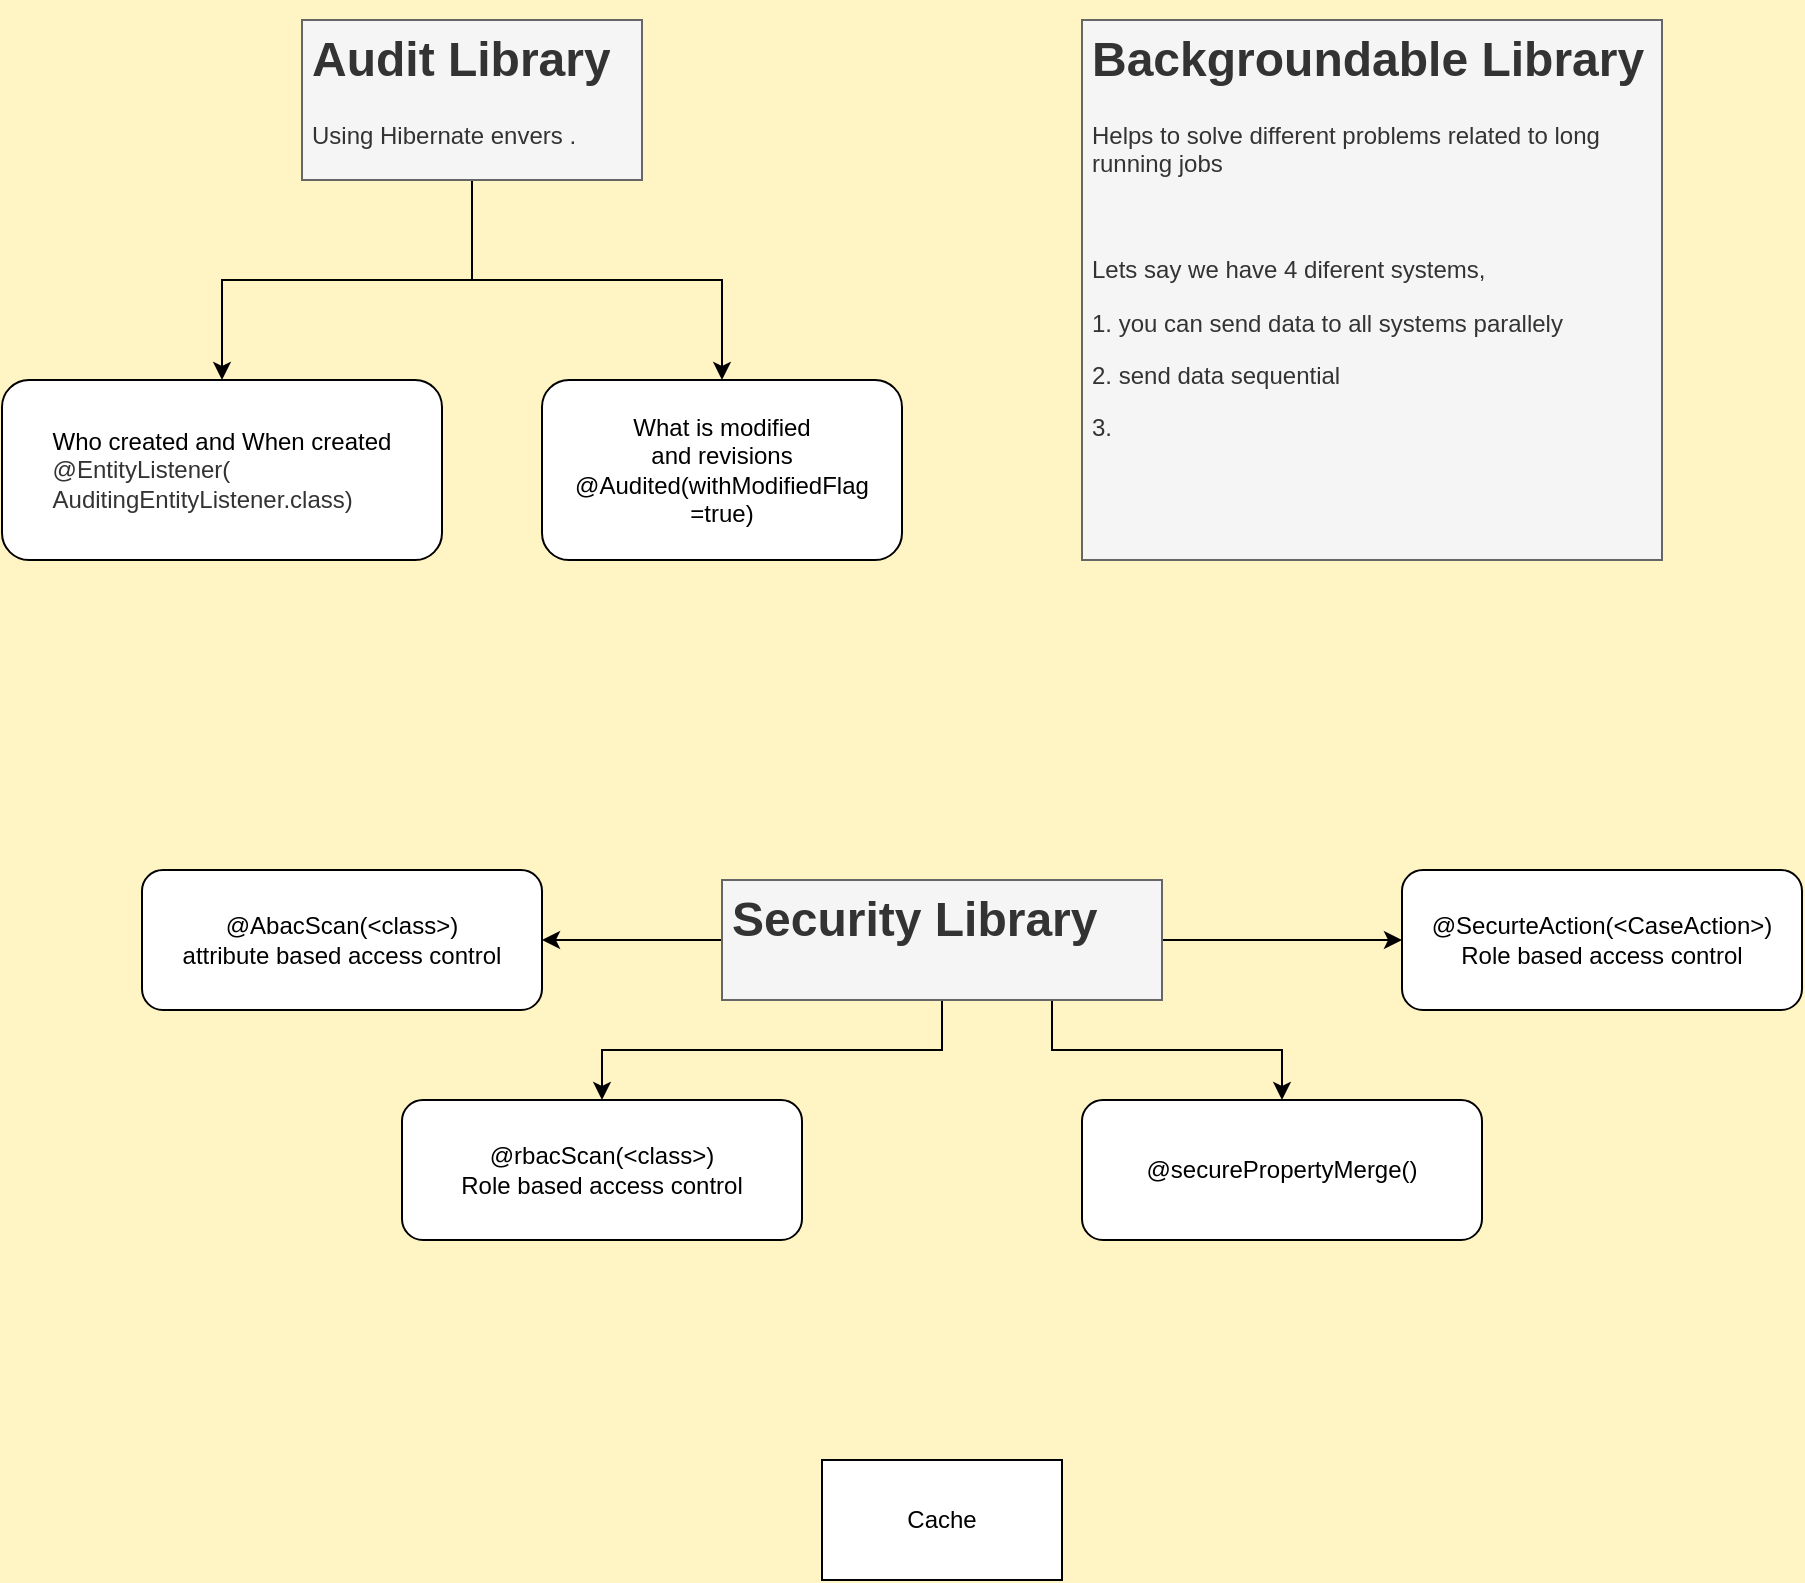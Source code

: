 <mxfile version="14.6.13" type="device"><diagram id="xPeG8Xqem74UHgOmxZCW" name="Page-1"><mxGraphModel dx="1874" dy="592" grid="1" gridSize="10" guides="1" tooltips="1" connect="1" arrows="1" fold="1" page="1" pageScale="1" pageWidth="850" pageHeight="1100" background="#FFF4C3" math="0" shadow="0"><root><mxCell id="0"/><mxCell id="1" parent="0"/><mxCell id="b-zvly42RBbxVTZm6tSJ-5" style="edgeStyle=orthogonalEdgeStyle;rounded=0;orthogonalLoop=1;jettySize=auto;html=1;" parent="1" source="b-zvly42RBbxVTZm6tSJ-2" target="b-zvly42RBbxVTZm6tSJ-4" edge="1"><mxGeometry relative="1" as="geometry"/></mxCell><mxCell id="b-zvly42RBbxVTZm6tSJ-7" style="edgeStyle=orthogonalEdgeStyle;rounded=0;orthogonalLoop=1;jettySize=auto;html=1;" parent="1" source="b-zvly42RBbxVTZm6tSJ-2" target="b-zvly42RBbxVTZm6tSJ-6" edge="1"><mxGeometry relative="1" as="geometry"/></mxCell><mxCell id="b-zvly42RBbxVTZm6tSJ-2" value="&lt;h1&gt;Audit Library&lt;/h1&gt;&lt;p&gt;Using Hibernate envers .&lt;/p&gt;&lt;p&gt;&lt;br&gt;&lt;/p&gt;" style="text;html=1;spacing=5;spacingTop=-20;whiteSpace=wrap;overflow=hidden;rounded=0;fillColor=#f5f5f5;strokeColor=#666666;fontColor=#333333;" parent="1" vertex="1"><mxGeometry x="10" y="40" width="170" height="80" as="geometry"/></mxCell><mxCell id="b-zvly42RBbxVTZm6tSJ-3" value="&lt;h1&gt;Backgroundable Library&lt;/h1&gt;&lt;p&gt;Helps to solve different problems related to long running jobs&lt;/p&gt;&lt;p&gt;&lt;br&gt;&lt;/p&gt;&lt;p&gt;Lets say we have 4 diferent systems,&amp;nbsp;&lt;/p&gt;&lt;p&gt;1. you can send data to all systems parallely&lt;/p&gt;&lt;p&gt;2. send data sequential&lt;/p&gt;&lt;p&gt;3.&amp;nbsp;&lt;/p&gt;&lt;p&gt;&lt;br&gt;&lt;/p&gt;&lt;p&gt;&lt;br&gt;&lt;/p&gt;&lt;p&gt;&lt;br&gt;&lt;/p&gt;&lt;p&gt;&lt;br&gt;&lt;/p&gt;&lt;p&gt;&lt;br&gt;&lt;/p&gt;" style="text;html=1;spacing=5;spacingTop=-20;whiteSpace=wrap;overflow=hidden;rounded=0;fillColor=#f5f5f5;strokeColor=#666666;fontColor=#333333;" parent="1" vertex="1"><mxGeometry x="400" y="40" width="290" height="270" as="geometry"/></mxCell><mxCell id="b-zvly42RBbxVTZm6tSJ-4" value="&lt;div style=&quot;text-align: left&quot;&gt;&lt;span&gt;Who created and When created&lt;/span&gt;&lt;/div&gt;&lt;span style=&quot;color: rgb(51 , 51 , 51)&quot;&gt;&lt;div style=&quot;text-align: left&quot;&gt;&lt;span&gt;@EntityListener(&lt;/span&gt;&lt;/div&gt;&lt;div style=&quot;text-align: left&quot;&gt;&lt;span&gt;AuditingEntityListener.class)&lt;/span&gt;&lt;/div&gt;&lt;/span&gt;" style="rounded=1;whiteSpace=wrap;html=1;" parent="1" vertex="1"><mxGeometry x="-140" y="220" width="220" height="90" as="geometry"/></mxCell><mxCell id="b-zvly42RBbxVTZm6tSJ-6" value="What is modified &lt;br&gt;and revisions&lt;br&gt;@Audited(withModifiedFlag =true)" style="rounded=1;whiteSpace=wrap;html=1;" parent="1" vertex="1"><mxGeometry x="130" y="220" width="180" height="90" as="geometry"/></mxCell><mxCell id="b-zvly42RBbxVTZm6tSJ-11" style="edgeStyle=orthogonalEdgeStyle;rounded=0;orthogonalLoop=1;jettySize=auto;html=1;" parent="1" source="b-zvly42RBbxVTZm6tSJ-8" target="b-zvly42RBbxVTZm6tSJ-9" edge="1"><mxGeometry relative="1" as="geometry"/></mxCell><mxCell id="b-zvly42RBbxVTZm6tSJ-13" style="edgeStyle=orthogonalEdgeStyle;rounded=0;orthogonalLoop=1;jettySize=auto;html=1;" parent="1" source="b-zvly42RBbxVTZm6tSJ-8" target="b-zvly42RBbxVTZm6tSJ-12" edge="1"><mxGeometry relative="1" as="geometry"/></mxCell><mxCell id="b-zvly42RBbxVTZm6tSJ-15" style="edgeStyle=orthogonalEdgeStyle;rounded=0;orthogonalLoop=1;jettySize=auto;html=1;entryX=0;entryY=0.5;entryDx=0;entryDy=0;" parent="1" source="b-zvly42RBbxVTZm6tSJ-8" target="b-zvly42RBbxVTZm6tSJ-14" edge="1"><mxGeometry relative="1" as="geometry"/></mxCell><mxCell id="b-zvly42RBbxVTZm6tSJ-17" style="edgeStyle=orthogonalEdgeStyle;rounded=0;orthogonalLoop=1;jettySize=auto;html=1;exitX=0.75;exitY=1;exitDx=0;exitDy=0;" parent="1" source="b-zvly42RBbxVTZm6tSJ-8" target="b-zvly42RBbxVTZm6tSJ-16" edge="1"><mxGeometry relative="1" as="geometry"/></mxCell><mxCell id="b-zvly42RBbxVTZm6tSJ-8" value="&lt;h1&gt;Security Library&lt;/h1&gt;&lt;p&gt;.&lt;/p&gt;&lt;p&gt;&lt;br&gt;&lt;/p&gt;" style="text;html=1;spacing=5;spacingTop=-20;whiteSpace=wrap;overflow=hidden;rounded=0;fillColor=#f5f5f5;strokeColor=#666666;fontColor=#333333;" parent="1" vertex="1"><mxGeometry x="220" y="470" width="220" height="60" as="geometry"/></mxCell><mxCell id="b-zvly42RBbxVTZm6tSJ-9" value="@AbacScan(&amp;lt;class&amp;gt;)&lt;br&gt;attribute based access control" style="rounded=1;whiteSpace=wrap;html=1;" parent="1" vertex="1"><mxGeometry x="-70" y="465" width="200" height="70" as="geometry"/></mxCell><mxCell id="b-zvly42RBbxVTZm6tSJ-12" value="@rbacScan(&amp;lt;class&amp;gt;)&lt;br&gt;Role based access control" style="rounded=1;whiteSpace=wrap;html=1;" parent="1" vertex="1"><mxGeometry x="60" y="580" width="200" height="70" as="geometry"/></mxCell><mxCell id="b-zvly42RBbxVTZm6tSJ-14" value="@SecurteAction(&amp;lt;CaseAction&amp;gt;)&lt;br&gt;Role based access control" style="rounded=1;whiteSpace=wrap;html=1;" parent="1" vertex="1"><mxGeometry x="560" y="465" width="200" height="70" as="geometry"/></mxCell><mxCell id="b-zvly42RBbxVTZm6tSJ-16" value="@securePropertyMerge()&lt;br&gt;" style="rounded=1;whiteSpace=wrap;html=1;" parent="1" vertex="1"><mxGeometry x="400" y="580" width="200" height="70" as="geometry"/></mxCell><mxCell id="zL6kx6_JzcSfW1FxAg01-4" value="Cache" style="rounded=0;whiteSpace=wrap;html=1;" vertex="1" parent="1"><mxGeometry x="270" y="760" width="120" height="60" as="geometry"/></mxCell></root></mxGraphModel></diagram></mxfile>